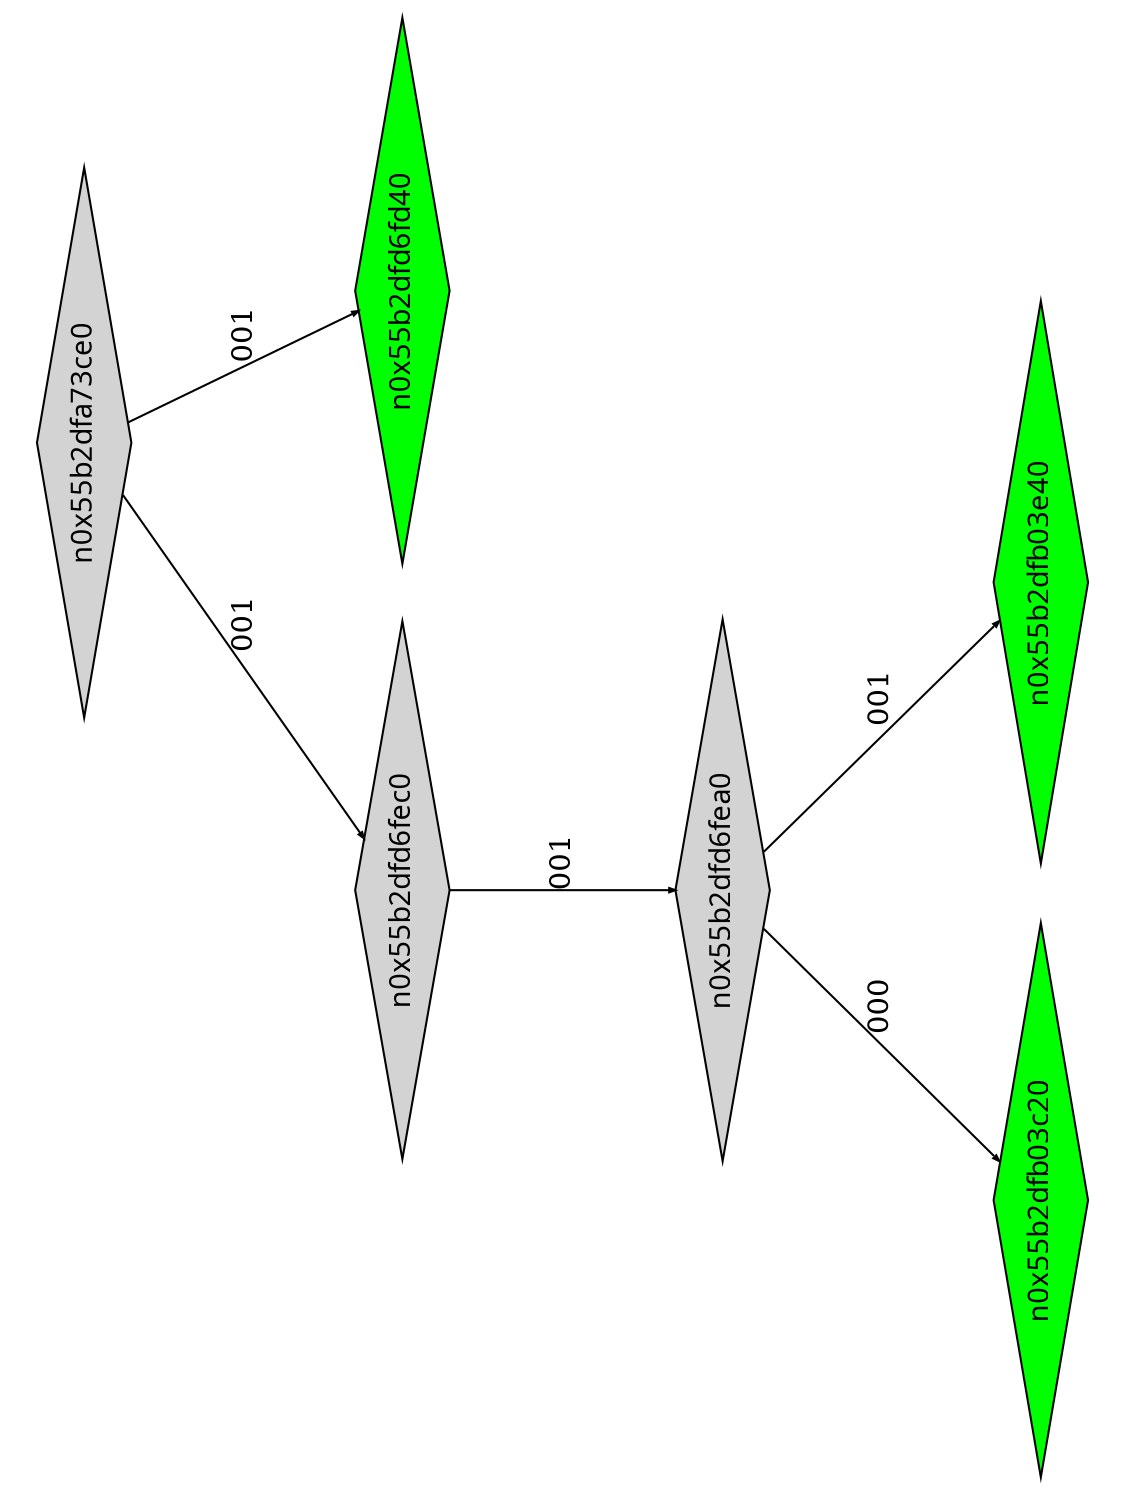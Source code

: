 digraph G {
	size="10,7.5";
	ratio=fill;
	rotate=90;
	center = "true";
	node [style="filled",width=.1,height=.1,fontname="Terminus"]
	edge [arrowsize=.3]
	n0x55b2dfa73ce0 [shape=diamond];
	n0x55b2dfa73ce0 -> n0x55b2dfd6fec0 [label=001];
	n0x55b2dfa73ce0 -> n0x55b2dfd6fd40 [label=001];
	n0x55b2dfd6fd40 [shape=diamond,fillcolor=green];
	n0x55b2dfd6fec0 [shape=diamond];
	n0x55b2dfd6fec0 -> n0x55b2dfd6fea0 [label=001];
	n0x55b2dfd6fea0 [shape=diamond];
	n0x55b2dfd6fea0 -> n0x55b2dfb03c20 [label=000];
	n0x55b2dfd6fea0 -> n0x55b2dfb03e40 [label=001];
	n0x55b2dfb03e40 [shape=diamond,fillcolor=green];
	n0x55b2dfb03c20 [shape=diamond,fillcolor=green];
}
